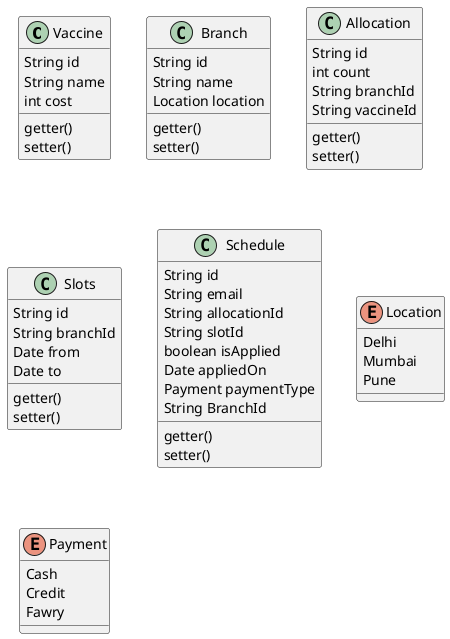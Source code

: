 @startuml

class Vaccine {
String id
String name
int cost
getter()
setter()
}

class Branch {
String id
String name
Location location
getter()
setter()
}

class Allocation {
String id
int count
String branchId
String vaccineId
getter()
setter()
}

class Slots{
String id
String branchId
Date from
Date to
getter()
setter()
}

class Schedule{
String id
String email
String allocationId
String slotId
boolean isApplied
Date appliedOn
Payment paymentType
String BranchId
getter()
setter()
}

enum Location {
Delhi
Mumbai
Pune
}

enum Payment {
Cash
Credit
Fawry
}
@enduml
